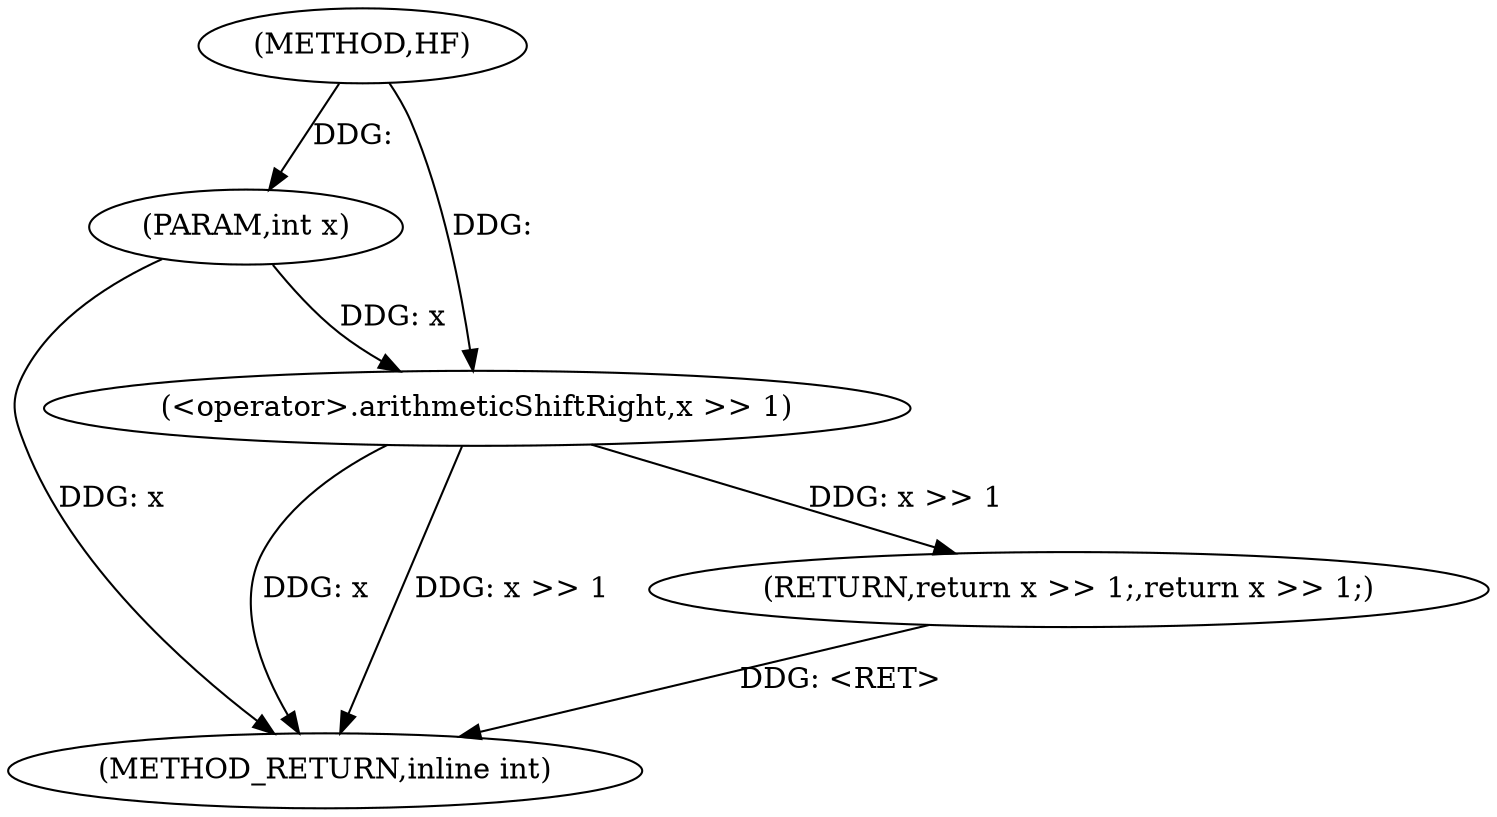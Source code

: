 digraph "HF" {  
"1000164" [label = "(METHOD,HF)" ]
"1000171" [label = "(METHOD_RETURN,inline int)" ]
"1000165" [label = "(PARAM,int x)" ]
"1000167" [label = "(RETURN,return x >> 1;,return x >> 1;)" ]
"1000168" [label = "(<operator>.arithmeticShiftRight,x >> 1)" ]
  "1000165" -> "1000171"  [ label = "DDG: x"] 
  "1000168" -> "1000171"  [ label = "DDG: x"] 
  "1000168" -> "1000171"  [ label = "DDG: x >> 1"] 
  "1000167" -> "1000171"  [ label = "DDG: <RET>"] 
  "1000164" -> "1000165"  [ label = "DDG: "] 
  "1000168" -> "1000167"  [ label = "DDG: x >> 1"] 
  "1000165" -> "1000168"  [ label = "DDG: x"] 
  "1000164" -> "1000168"  [ label = "DDG: "] 
}
